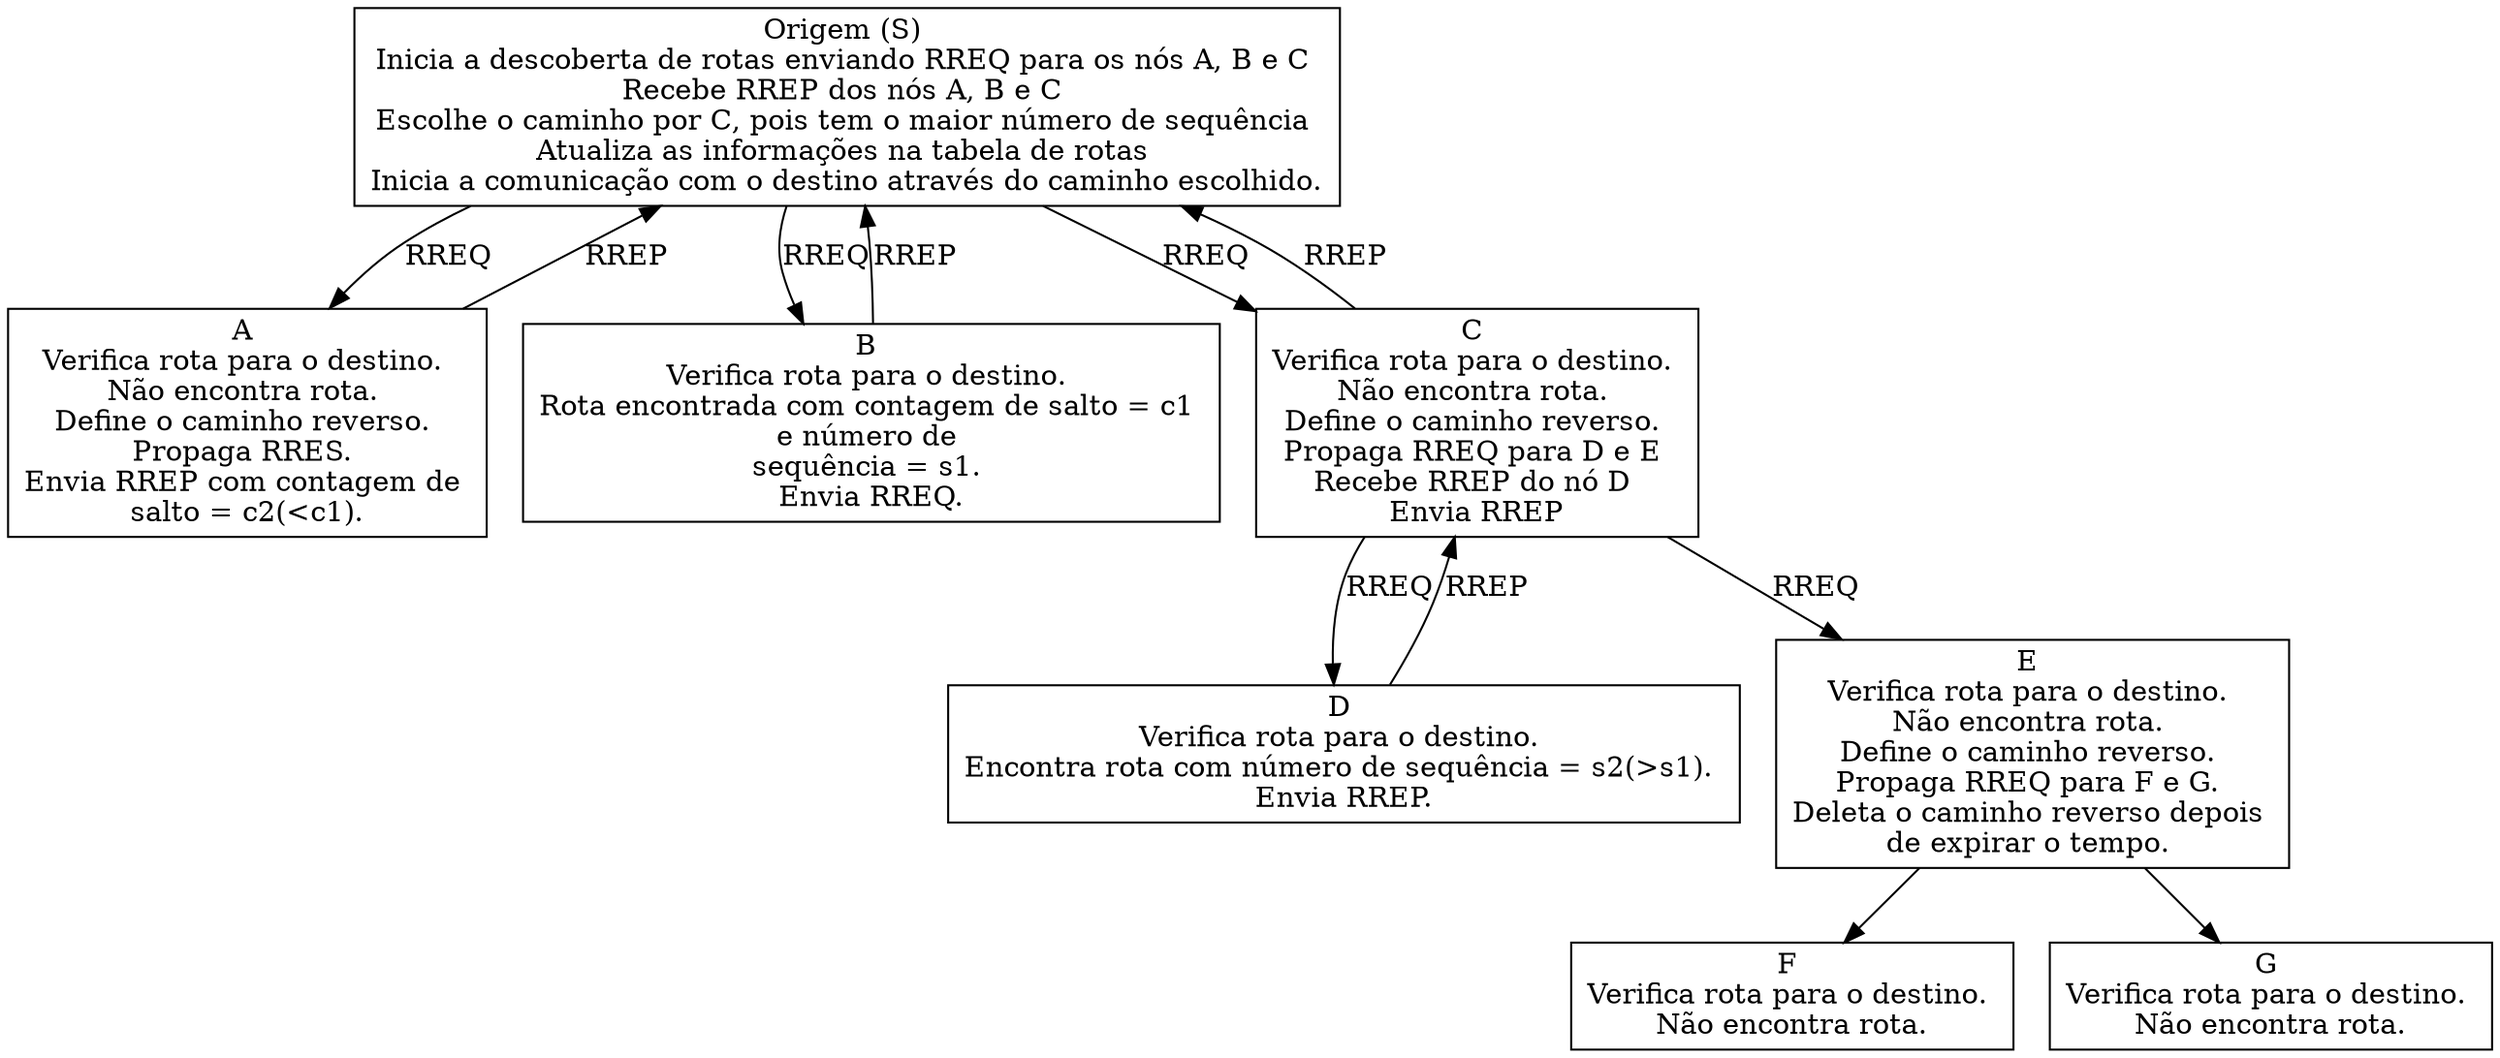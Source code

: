 digraph aodvOperation {

	node[shape=box]
	edge[len=5]
	
	S[label="Origem (S) \nInicia a descoberta de rotas enviando RREQ para os nós A, B e C \nRecebe RREP dos nós A, B e C \nEscolhe o caminho por C, pois tem o maior número de sequência \nAtualiza as informações na tabela de rotas \nInicia a comunicação com o destino através do caminho escolhido."]
	A[label="A \nVerifica rota para o destino. \nNão encontra rota. \nDefine o caminho reverso. \nPropaga RRES. \nEnvia RREP com contagem de \nsalto = c2(<c1)."]
	B[label="B \nVerifica rota para o destino. \nRota encontrada com contagem de salto = c1 \ne número de \nsequência = s1. \nEnvia RREQ."]
	C[label="C \nVerifica rota para o destino. \nNão encontra rota. \nDefine o caminho reverso. \nPropaga RREQ para D e E \nRecebe RREP do nó D \nEnvia RREP"]
	D[label="D \nVerifica rota para o destino. \nEncontra rota com número de sequência = s2(>s1). \nEnvia RREP."]
	E[label="E \nVerifica rota para o destino. \nNão encontra rota. \nDefine o caminho reverso. \nPropaga RREQ para F e G. \nDeleta o caminho reverso depois \nde expirar o tempo. "]
	F[label="F \nVerifica rota para o destino. \nNão encontra rota."]
	G[label="G \nVerifica rota para o destino. \nNão encontra rota."]

	S -> A[label="RREQ"]
	A -> S[label="RREP"]

	S -> B[label="RREQ"]
	B -> S[label="RREP"]

	S -> C[label="RREQ"]
	C -> S[label="RREP"]

	C -> D[label="RREQ"]
	D -> C[label="RREP"]

	C -> E[label="RREQ"]

	E -> F
	E -> G

}
